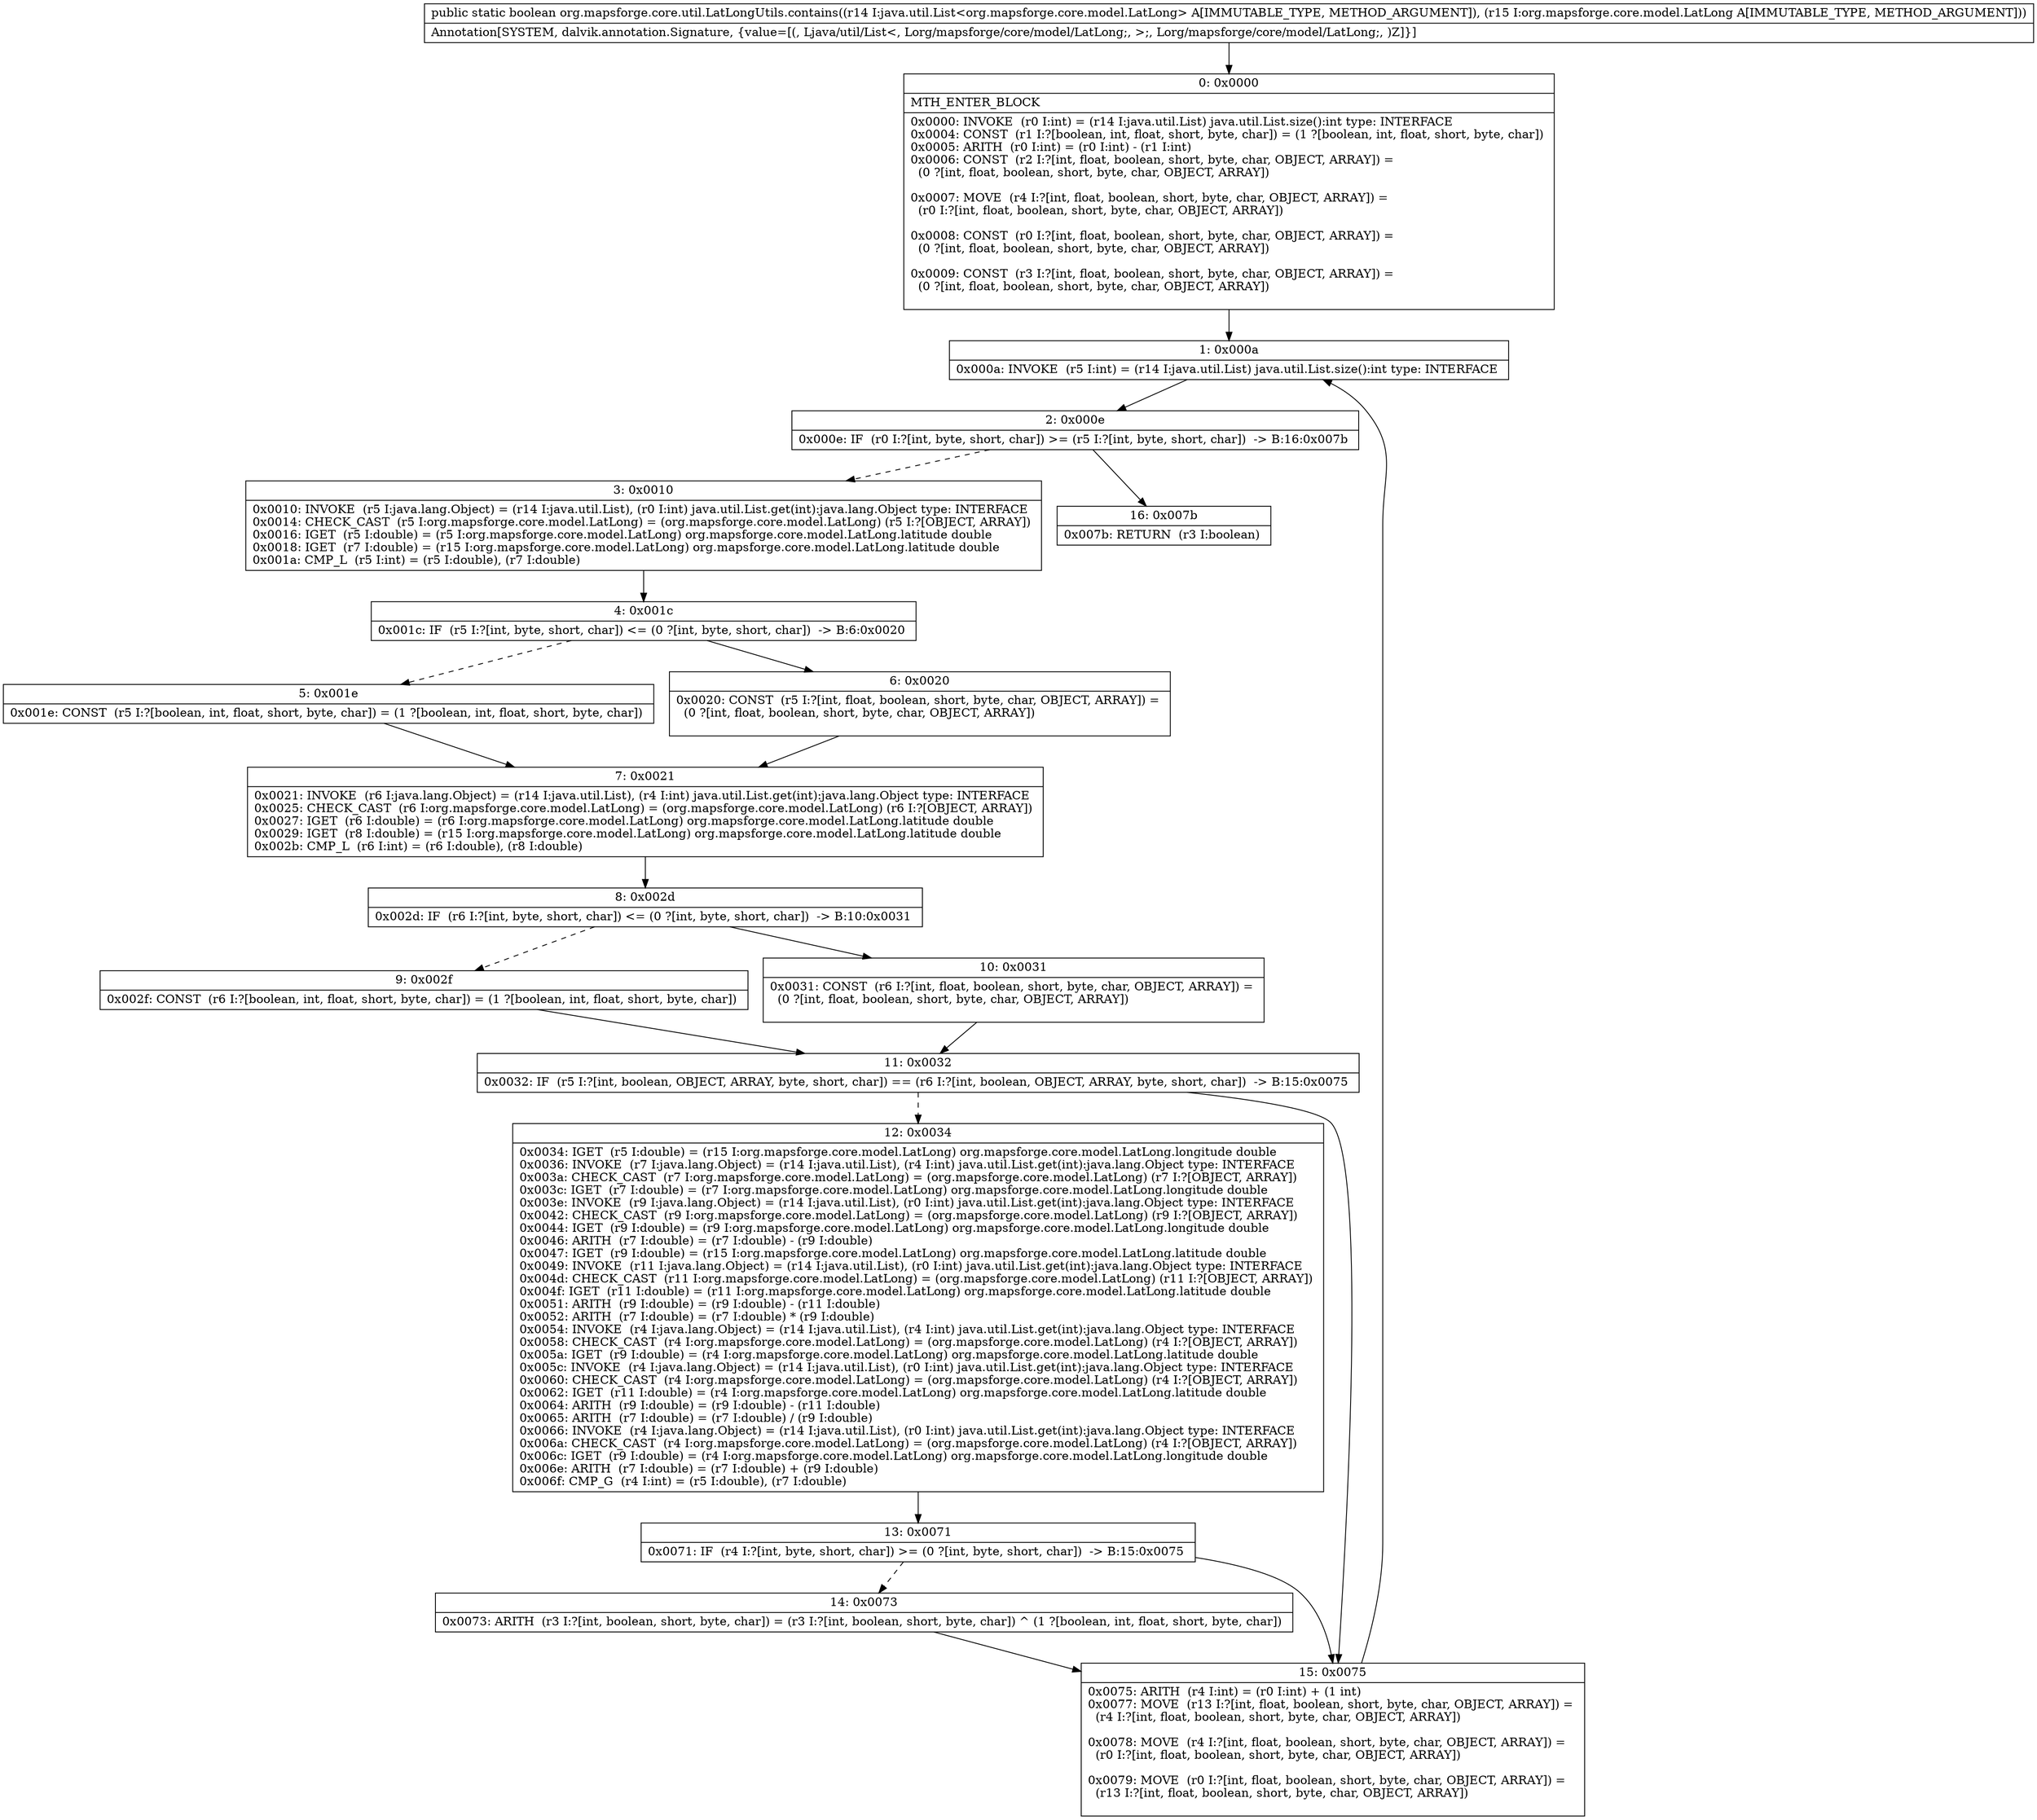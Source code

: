 digraph "CFG fororg.mapsforge.core.util.LatLongUtils.contains(Ljava\/util\/List;Lorg\/mapsforge\/core\/model\/LatLong;)Z" {
Node_0 [shape=record,label="{0\:\ 0x0000|MTH_ENTER_BLOCK\l|0x0000: INVOKE  (r0 I:int) = (r14 I:java.util.List) java.util.List.size():int type: INTERFACE \l0x0004: CONST  (r1 I:?[boolean, int, float, short, byte, char]) = (1 ?[boolean, int, float, short, byte, char]) \l0x0005: ARITH  (r0 I:int) = (r0 I:int) \- (r1 I:int) \l0x0006: CONST  (r2 I:?[int, float, boolean, short, byte, char, OBJECT, ARRAY]) = \l  (0 ?[int, float, boolean, short, byte, char, OBJECT, ARRAY])\l \l0x0007: MOVE  (r4 I:?[int, float, boolean, short, byte, char, OBJECT, ARRAY]) = \l  (r0 I:?[int, float, boolean, short, byte, char, OBJECT, ARRAY])\l \l0x0008: CONST  (r0 I:?[int, float, boolean, short, byte, char, OBJECT, ARRAY]) = \l  (0 ?[int, float, boolean, short, byte, char, OBJECT, ARRAY])\l \l0x0009: CONST  (r3 I:?[int, float, boolean, short, byte, char, OBJECT, ARRAY]) = \l  (0 ?[int, float, boolean, short, byte, char, OBJECT, ARRAY])\l \l}"];
Node_1 [shape=record,label="{1\:\ 0x000a|0x000a: INVOKE  (r5 I:int) = (r14 I:java.util.List) java.util.List.size():int type: INTERFACE \l}"];
Node_2 [shape=record,label="{2\:\ 0x000e|0x000e: IF  (r0 I:?[int, byte, short, char]) \>= (r5 I:?[int, byte, short, char])  \-\> B:16:0x007b \l}"];
Node_3 [shape=record,label="{3\:\ 0x0010|0x0010: INVOKE  (r5 I:java.lang.Object) = (r14 I:java.util.List), (r0 I:int) java.util.List.get(int):java.lang.Object type: INTERFACE \l0x0014: CHECK_CAST  (r5 I:org.mapsforge.core.model.LatLong) = (org.mapsforge.core.model.LatLong) (r5 I:?[OBJECT, ARRAY]) \l0x0016: IGET  (r5 I:double) = (r5 I:org.mapsforge.core.model.LatLong) org.mapsforge.core.model.LatLong.latitude double \l0x0018: IGET  (r7 I:double) = (r15 I:org.mapsforge.core.model.LatLong) org.mapsforge.core.model.LatLong.latitude double \l0x001a: CMP_L  (r5 I:int) = (r5 I:double), (r7 I:double) \l}"];
Node_4 [shape=record,label="{4\:\ 0x001c|0x001c: IF  (r5 I:?[int, byte, short, char]) \<= (0 ?[int, byte, short, char])  \-\> B:6:0x0020 \l}"];
Node_5 [shape=record,label="{5\:\ 0x001e|0x001e: CONST  (r5 I:?[boolean, int, float, short, byte, char]) = (1 ?[boolean, int, float, short, byte, char]) \l}"];
Node_6 [shape=record,label="{6\:\ 0x0020|0x0020: CONST  (r5 I:?[int, float, boolean, short, byte, char, OBJECT, ARRAY]) = \l  (0 ?[int, float, boolean, short, byte, char, OBJECT, ARRAY])\l \l}"];
Node_7 [shape=record,label="{7\:\ 0x0021|0x0021: INVOKE  (r6 I:java.lang.Object) = (r14 I:java.util.List), (r4 I:int) java.util.List.get(int):java.lang.Object type: INTERFACE \l0x0025: CHECK_CAST  (r6 I:org.mapsforge.core.model.LatLong) = (org.mapsforge.core.model.LatLong) (r6 I:?[OBJECT, ARRAY]) \l0x0027: IGET  (r6 I:double) = (r6 I:org.mapsforge.core.model.LatLong) org.mapsforge.core.model.LatLong.latitude double \l0x0029: IGET  (r8 I:double) = (r15 I:org.mapsforge.core.model.LatLong) org.mapsforge.core.model.LatLong.latitude double \l0x002b: CMP_L  (r6 I:int) = (r6 I:double), (r8 I:double) \l}"];
Node_8 [shape=record,label="{8\:\ 0x002d|0x002d: IF  (r6 I:?[int, byte, short, char]) \<= (0 ?[int, byte, short, char])  \-\> B:10:0x0031 \l}"];
Node_9 [shape=record,label="{9\:\ 0x002f|0x002f: CONST  (r6 I:?[boolean, int, float, short, byte, char]) = (1 ?[boolean, int, float, short, byte, char]) \l}"];
Node_10 [shape=record,label="{10\:\ 0x0031|0x0031: CONST  (r6 I:?[int, float, boolean, short, byte, char, OBJECT, ARRAY]) = \l  (0 ?[int, float, boolean, short, byte, char, OBJECT, ARRAY])\l \l}"];
Node_11 [shape=record,label="{11\:\ 0x0032|0x0032: IF  (r5 I:?[int, boolean, OBJECT, ARRAY, byte, short, char]) == (r6 I:?[int, boolean, OBJECT, ARRAY, byte, short, char])  \-\> B:15:0x0075 \l}"];
Node_12 [shape=record,label="{12\:\ 0x0034|0x0034: IGET  (r5 I:double) = (r15 I:org.mapsforge.core.model.LatLong) org.mapsforge.core.model.LatLong.longitude double \l0x0036: INVOKE  (r7 I:java.lang.Object) = (r14 I:java.util.List), (r4 I:int) java.util.List.get(int):java.lang.Object type: INTERFACE \l0x003a: CHECK_CAST  (r7 I:org.mapsforge.core.model.LatLong) = (org.mapsforge.core.model.LatLong) (r7 I:?[OBJECT, ARRAY]) \l0x003c: IGET  (r7 I:double) = (r7 I:org.mapsforge.core.model.LatLong) org.mapsforge.core.model.LatLong.longitude double \l0x003e: INVOKE  (r9 I:java.lang.Object) = (r14 I:java.util.List), (r0 I:int) java.util.List.get(int):java.lang.Object type: INTERFACE \l0x0042: CHECK_CAST  (r9 I:org.mapsforge.core.model.LatLong) = (org.mapsforge.core.model.LatLong) (r9 I:?[OBJECT, ARRAY]) \l0x0044: IGET  (r9 I:double) = (r9 I:org.mapsforge.core.model.LatLong) org.mapsforge.core.model.LatLong.longitude double \l0x0046: ARITH  (r7 I:double) = (r7 I:double) \- (r9 I:double) \l0x0047: IGET  (r9 I:double) = (r15 I:org.mapsforge.core.model.LatLong) org.mapsforge.core.model.LatLong.latitude double \l0x0049: INVOKE  (r11 I:java.lang.Object) = (r14 I:java.util.List), (r0 I:int) java.util.List.get(int):java.lang.Object type: INTERFACE \l0x004d: CHECK_CAST  (r11 I:org.mapsforge.core.model.LatLong) = (org.mapsforge.core.model.LatLong) (r11 I:?[OBJECT, ARRAY]) \l0x004f: IGET  (r11 I:double) = (r11 I:org.mapsforge.core.model.LatLong) org.mapsforge.core.model.LatLong.latitude double \l0x0051: ARITH  (r9 I:double) = (r9 I:double) \- (r11 I:double) \l0x0052: ARITH  (r7 I:double) = (r7 I:double) * (r9 I:double) \l0x0054: INVOKE  (r4 I:java.lang.Object) = (r14 I:java.util.List), (r4 I:int) java.util.List.get(int):java.lang.Object type: INTERFACE \l0x0058: CHECK_CAST  (r4 I:org.mapsforge.core.model.LatLong) = (org.mapsforge.core.model.LatLong) (r4 I:?[OBJECT, ARRAY]) \l0x005a: IGET  (r9 I:double) = (r4 I:org.mapsforge.core.model.LatLong) org.mapsforge.core.model.LatLong.latitude double \l0x005c: INVOKE  (r4 I:java.lang.Object) = (r14 I:java.util.List), (r0 I:int) java.util.List.get(int):java.lang.Object type: INTERFACE \l0x0060: CHECK_CAST  (r4 I:org.mapsforge.core.model.LatLong) = (org.mapsforge.core.model.LatLong) (r4 I:?[OBJECT, ARRAY]) \l0x0062: IGET  (r11 I:double) = (r4 I:org.mapsforge.core.model.LatLong) org.mapsforge.core.model.LatLong.latitude double \l0x0064: ARITH  (r9 I:double) = (r9 I:double) \- (r11 I:double) \l0x0065: ARITH  (r7 I:double) = (r7 I:double) \/ (r9 I:double) \l0x0066: INVOKE  (r4 I:java.lang.Object) = (r14 I:java.util.List), (r0 I:int) java.util.List.get(int):java.lang.Object type: INTERFACE \l0x006a: CHECK_CAST  (r4 I:org.mapsforge.core.model.LatLong) = (org.mapsforge.core.model.LatLong) (r4 I:?[OBJECT, ARRAY]) \l0x006c: IGET  (r9 I:double) = (r4 I:org.mapsforge.core.model.LatLong) org.mapsforge.core.model.LatLong.longitude double \l0x006e: ARITH  (r7 I:double) = (r7 I:double) + (r9 I:double) \l0x006f: CMP_G  (r4 I:int) = (r5 I:double), (r7 I:double) \l}"];
Node_13 [shape=record,label="{13\:\ 0x0071|0x0071: IF  (r4 I:?[int, byte, short, char]) \>= (0 ?[int, byte, short, char])  \-\> B:15:0x0075 \l}"];
Node_14 [shape=record,label="{14\:\ 0x0073|0x0073: ARITH  (r3 I:?[int, boolean, short, byte, char]) = (r3 I:?[int, boolean, short, byte, char]) ^ (1 ?[boolean, int, float, short, byte, char]) \l}"];
Node_15 [shape=record,label="{15\:\ 0x0075|0x0075: ARITH  (r4 I:int) = (r0 I:int) + (1 int) \l0x0077: MOVE  (r13 I:?[int, float, boolean, short, byte, char, OBJECT, ARRAY]) = \l  (r4 I:?[int, float, boolean, short, byte, char, OBJECT, ARRAY])\l \l0x0078: MOVE  (r4 I:?[int, float, boolean, short, byte, char, OBJECT, ARRAY]) = \l  (r0 I:?[int, float, boolean, short, byte, char, OBJECT, ARRAY])\l \l0x0079: MOVE  (r0 I:?[int, float, boolean, short, byte, char, OBJECT, ARRAY]) = \l  (r13 I:?[int, float, boolean, short, byte, char, OBJECT, ARRAY])\l \l}"];
Node_16 [shape=record,label="{16\:\ 0x007b|0x007b: RETURN  (r3 I:boolean) \l}"];
MethodNode[shape=record,label="{public static boolean org.mapsforge.core.util.LatLongUtils.contains((r14 I:java.util.List\<org.mapsforge.core.model.LatLong\> A[IMMUTABLE_TYPE, METHOD_ARGUMENT]), (r15 I:org.mapsforge.core.model.LatLong A[IMMUTABLE_TYPE, METHOD_ARGUMENT]))  | Annotation[SYSTEM, dalvik.annotation.Signature, \{value=[(, Ljava\/util\/List\<, Lorg\/mapsforge\/core\/model\/LatLong;, \>;, Lorg\/mapsforge\/core\/model\/LatLong;, )Z]\}]\l}"];
MethodNode -> Node_0;
Node_0 -> Node_1;
Node_1 -> Node_2;
Node_2 -> Node_3[style=dashed];
Node_2 -> Node_16;
Node_3 -> Node_4;
Node_4 -> Node_5[style=dashed];
Node_4 -> Node_6;
Node_5 -> Node_7;
Node_6 -> Node_7;
Node_7 -> Node_8;
Node_8 -> Node_9[style=dashed];
Node_8 -> Node_10;
Node_9 -> Node_11;
Node_10 -> Node_11;
Node_11 -> Node_12[style=dashed];
Node_11 -> Node_15;
Node_12 -> Node_13;
Node_13 -> Node_14[style=dashed];
Node_13 -> Node_15;
Node_14 -> Node_15;
Node_15 -> Node_1;
}

